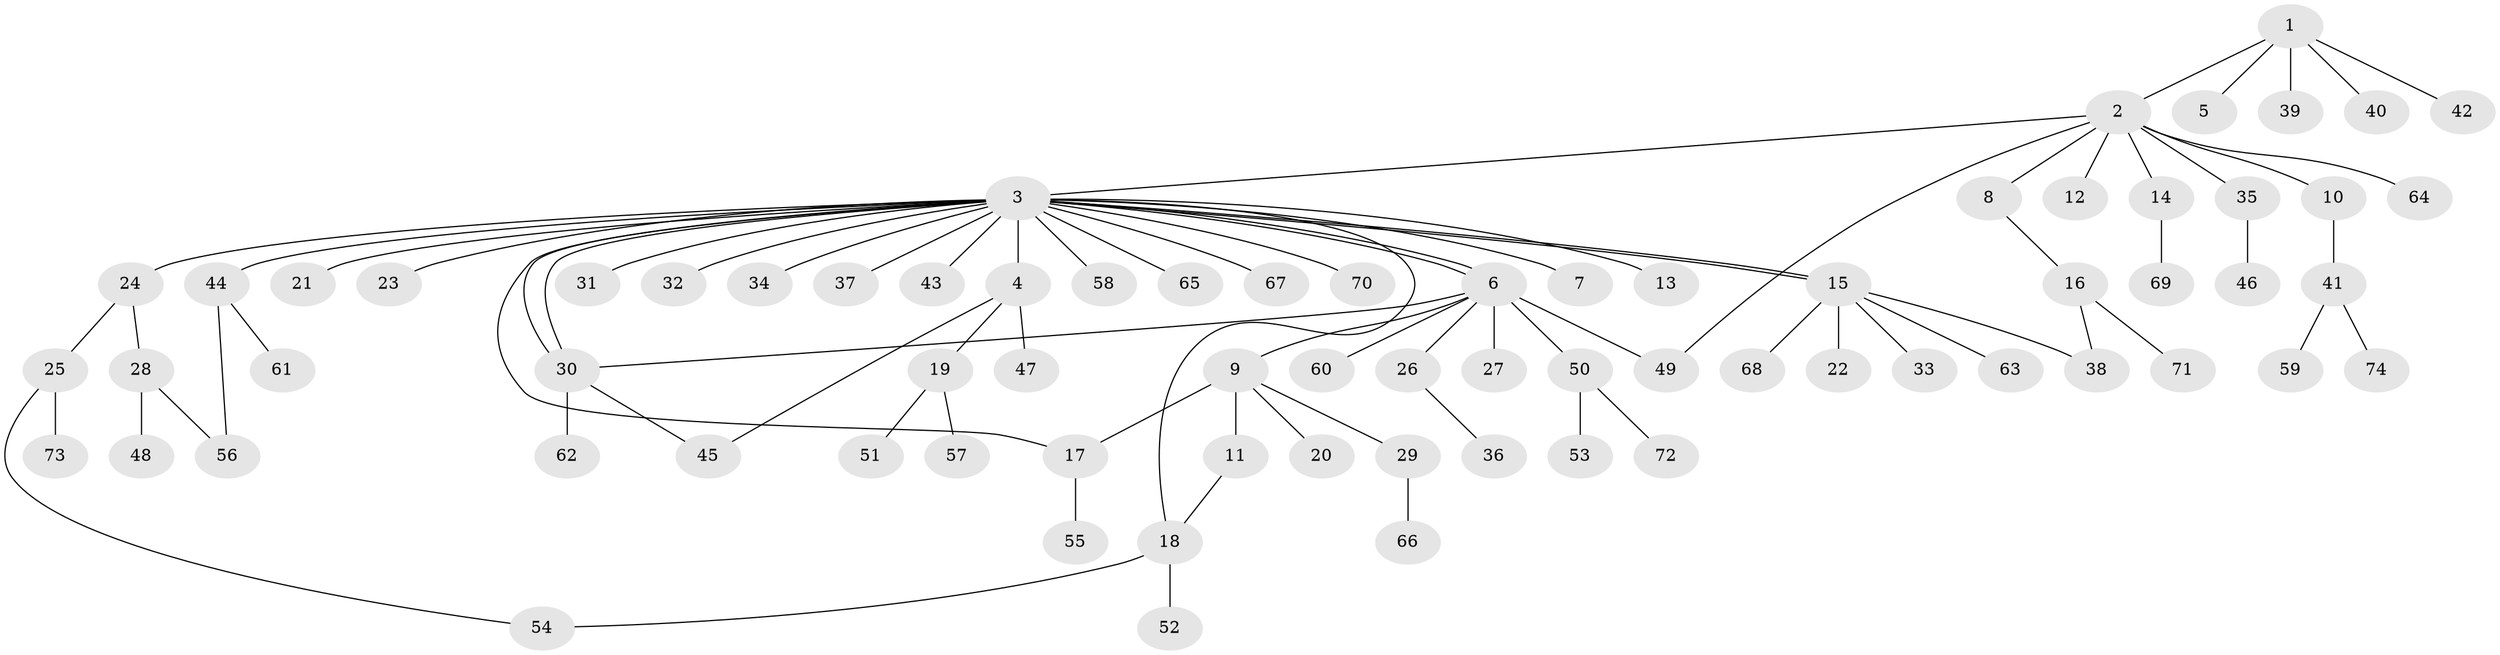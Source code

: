 // Generated by graph-tools (version 1.1) at 2025/11/02/27/25 16:11:09]
// undirected, 74 vertices, 84 edges
graph export_dot {
graph [start="1"]
  node [color=gray90,style=filled];
  1;
  2;
  3;
  4;
  5;
  6;
  7;
  8;
  9;
  10;
  11;
  12;
  13;
  14;
  15;
  16;
  17;
  18;
  19;
  20;
  21;
  22;
  23;
  24;
  25;
  26;
  27;
  28;
  29;
  30;
  31;
  32;
  33;
  34;
  35;
  36;
  37;
  38;
  39;
  40;
  41;
  42;
  43;
  44;
  45;
  46;
  47;
  48;
  49;
  50;
  51;
  52;
  53;
  54;
  55;
  56;
  57;
  58;
  59;
  60;
  61;
  62;
  63;
  64;
  65;
  66;
  67;
  68;
  69;
  70;
  71;
  72;
  73;
  74;
  1 -- 2;
  1 -- 5;
  1 -- 39;
  1 -- 40;
  1 -- 42;
  2 -- 3;
  2 -- 8;
  2 -- 10;
  2 -- 12;
  2 -- 14;
  2 -- 35;
  2 -- 49;
  2 -- 64;
  3 -- 4;
  3 -- 6;
  3 -- 6;
  3 -- 7;
  3 -- 13;
  3 -- 15;
  3 -- 15;
  3 -- 17;
  3 -- 18;
  3 -- 21;
  3 -- 23;
  3 -- 24;
  3 -- 30;
  3 -- 30;
  3 -- 31;
  3 -- 32;
  3 -- 34;
  3 -- 37;
  3 -- 43;
  3 -- 44;
  3 -- 58;
  3 -- 65;
  3 -- 67;
  3 -- 70;
  4 -- 19;
  4 -- 45;
  4 -- 47;
  6 -- 9;
  6 -- 26;
  6 -- 27;
  6 -- 30;
  6 -- 49;
  6 -- 50;
  6 -- 60;
  8 -- 16;
  9 -- 11;
  9 -- 17;
  9 -- 20;
  9 -- 29;
  10 -- 41;
  11 -- 18;
  14 -- 69;
  15 -- 22;
  15 -- 33;
  15 -- 38;
  15 -- 63;
  15 -- 68;
  16 -- 38;
  16 -- 71;
  17 -- 55;
  18 -- 52;
  18 -- 54;
  19 -- 51;
  19 -- 57;
  24 -- 25;
  24 -- 28;
  25 -- 54;
  25 -- 73;
  26 -- 36;
  28 -- 48;
  28 -- 56;
  29 -- 66;
  30 -- 45;
  30 -- 62;
  35 -- 46;
  41 -- 59;
  41 -- 74;
  44 -- 56;
  44 -- 61;
  50 -- 53;
  50 -- 72;
}
